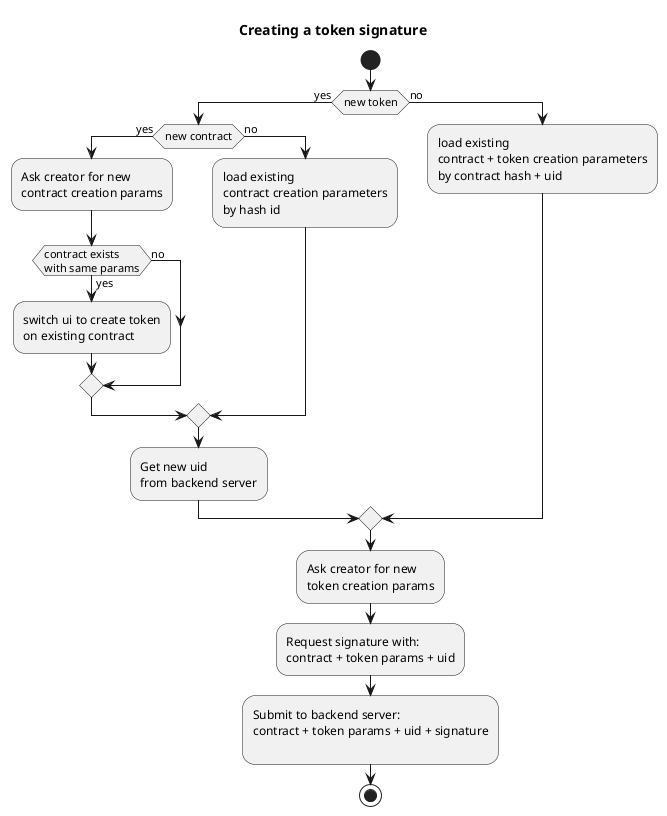 @startuml

title Creating a token signature

start

if (new token) then (yes)
  if (new contract) then (yes)
    :Ask creator for new\ncontract creation params;
    if (contract exists\nwith same params) then (yes)
      :switch ui to create token\non existing contract;
    else (no)
    endif
  else (no)
    :load existing\ncontract creation parameters\nby hash id;
  endif
  :Get new uid\nfrom backend server;
else (no)
  :load existing\ncontract + token creation parameters\nby contract hash + uid;
endif
:Ask creator for new\ntoken creation params;
:Request signature with:\ncontract + token params + uid;
:Submit to backend server:\ncontract + token params + uid + signature\n;

stop

@enduml
